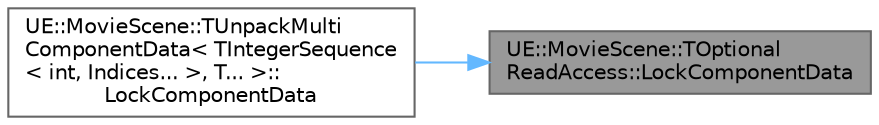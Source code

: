 digraph "UE::MovieScene::TOptionalReadAccess::LockComponentData"
{
 // INTERACTIVE_SVG=YES
 // LATEX_PDF_SIZE
  bgcolor="transparent";
  edge [fontname=Helvetica,fontsize=10,labelfontname=Helvetica,labelfontsize=10];
  node [fontname=Helvetica,fontsize=10,shape=box,height=0.2,width=0.4];
  rankdir="RL";
  Node1 [id="Node000001",label="UE::MovieScene::TOptional\lReadAccess::LockComponentData",height=0.2,width=0.4,color="gray40", fillcolor="grey60", style="filled", fontcolor="black",tooltip=" "];
  Node1 -> Node2 [id="edge1_Node000001_Node000002",dir="back",color="steelblue1",style="solid",tooltip=" "];
  Node2 [id="Node000002",label="UE::MovieScene::TUnpackMulti\lComponentData\< TIntegerSequence\l\< int, Indices... \>, T... \>::\lLockComponentData",height=0.2,width=0.4,color="grey40", fillcolor="white", style="filled",URL="$d5/ddc/structUE_1_1MovieScene_1_1TUnpackMultiComponentData_3_01TIntegerSequence_3_01int_00_01Indices_8_8_8_01_4_00_01T_8_8_8_01_4.html#a0919c309d4e7f4948df316bd4202e11e",tooltip=" "];
}
